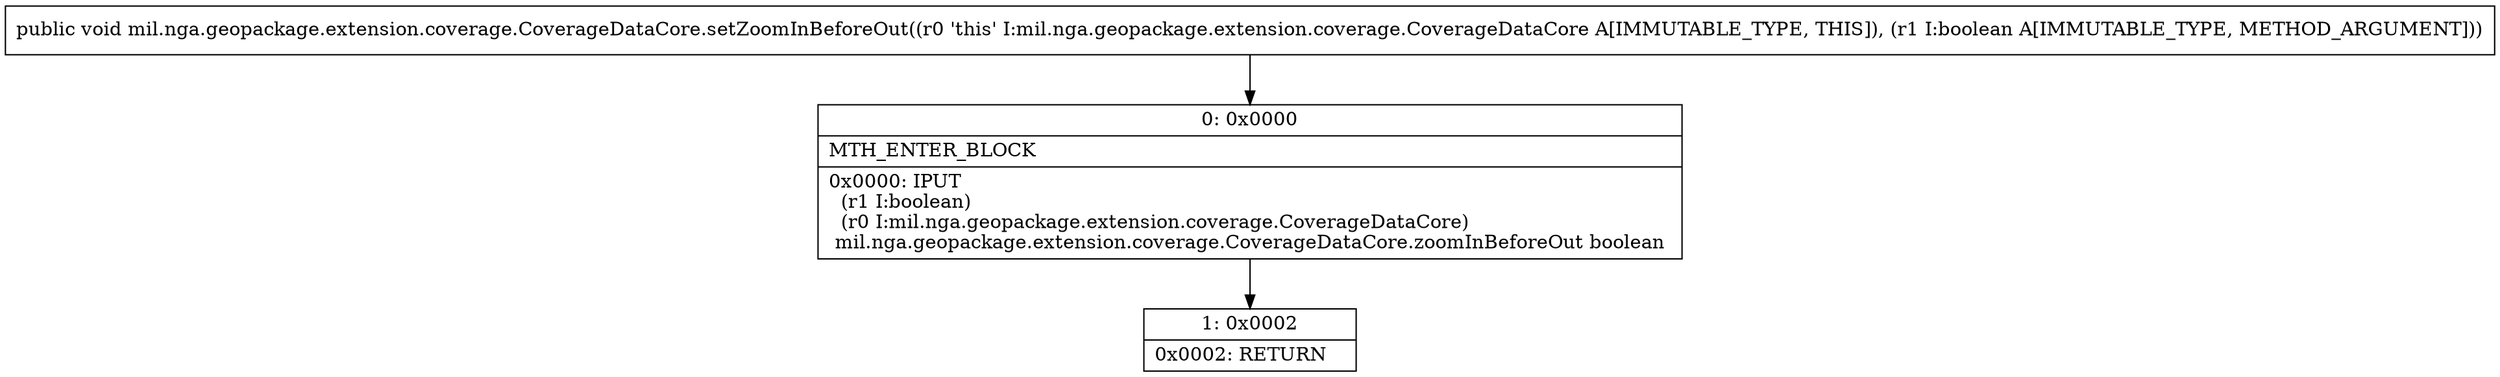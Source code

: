 digraph "CFG formil.nga.geopackage.extension.coverage.CoverageDataCore.setZoomInBeforeOut(Z)V" {
Node_0 [shape=record,label="{0\:\ 0x0000|MTH_ENTER_BLOCK\l|0x0000: IPUT  \l  (r1 I:boolean)\l  (r0 I:mil.nga.geopackage.extension.coverage.CoverageDataCore)\l mil.nga.geopackage.extension.coverage.CoverageDataCore.zoomInBeforeOut boolean \l}"];
Node_1 [shape=record,label="{1\:\ 0x0002|0x0002: RETURN   \l}"];
MethodNode[shape=record,label="{public void mil.nga.geopackage.extension.coverage.CoverageDataCore.setZoomInBeforeOut((r0 'this' I:mil.nga.geopackage.extension.coverage.CoverageDataCore A[IMMUTABLE_TYPE, THIS]), (r1 I:boolean A[IMMUTABLE_TYPE, METHOD_ARGUMENT])) }"];
MethodNode -> Node_0;
Node_0 -> Node_1;
}

